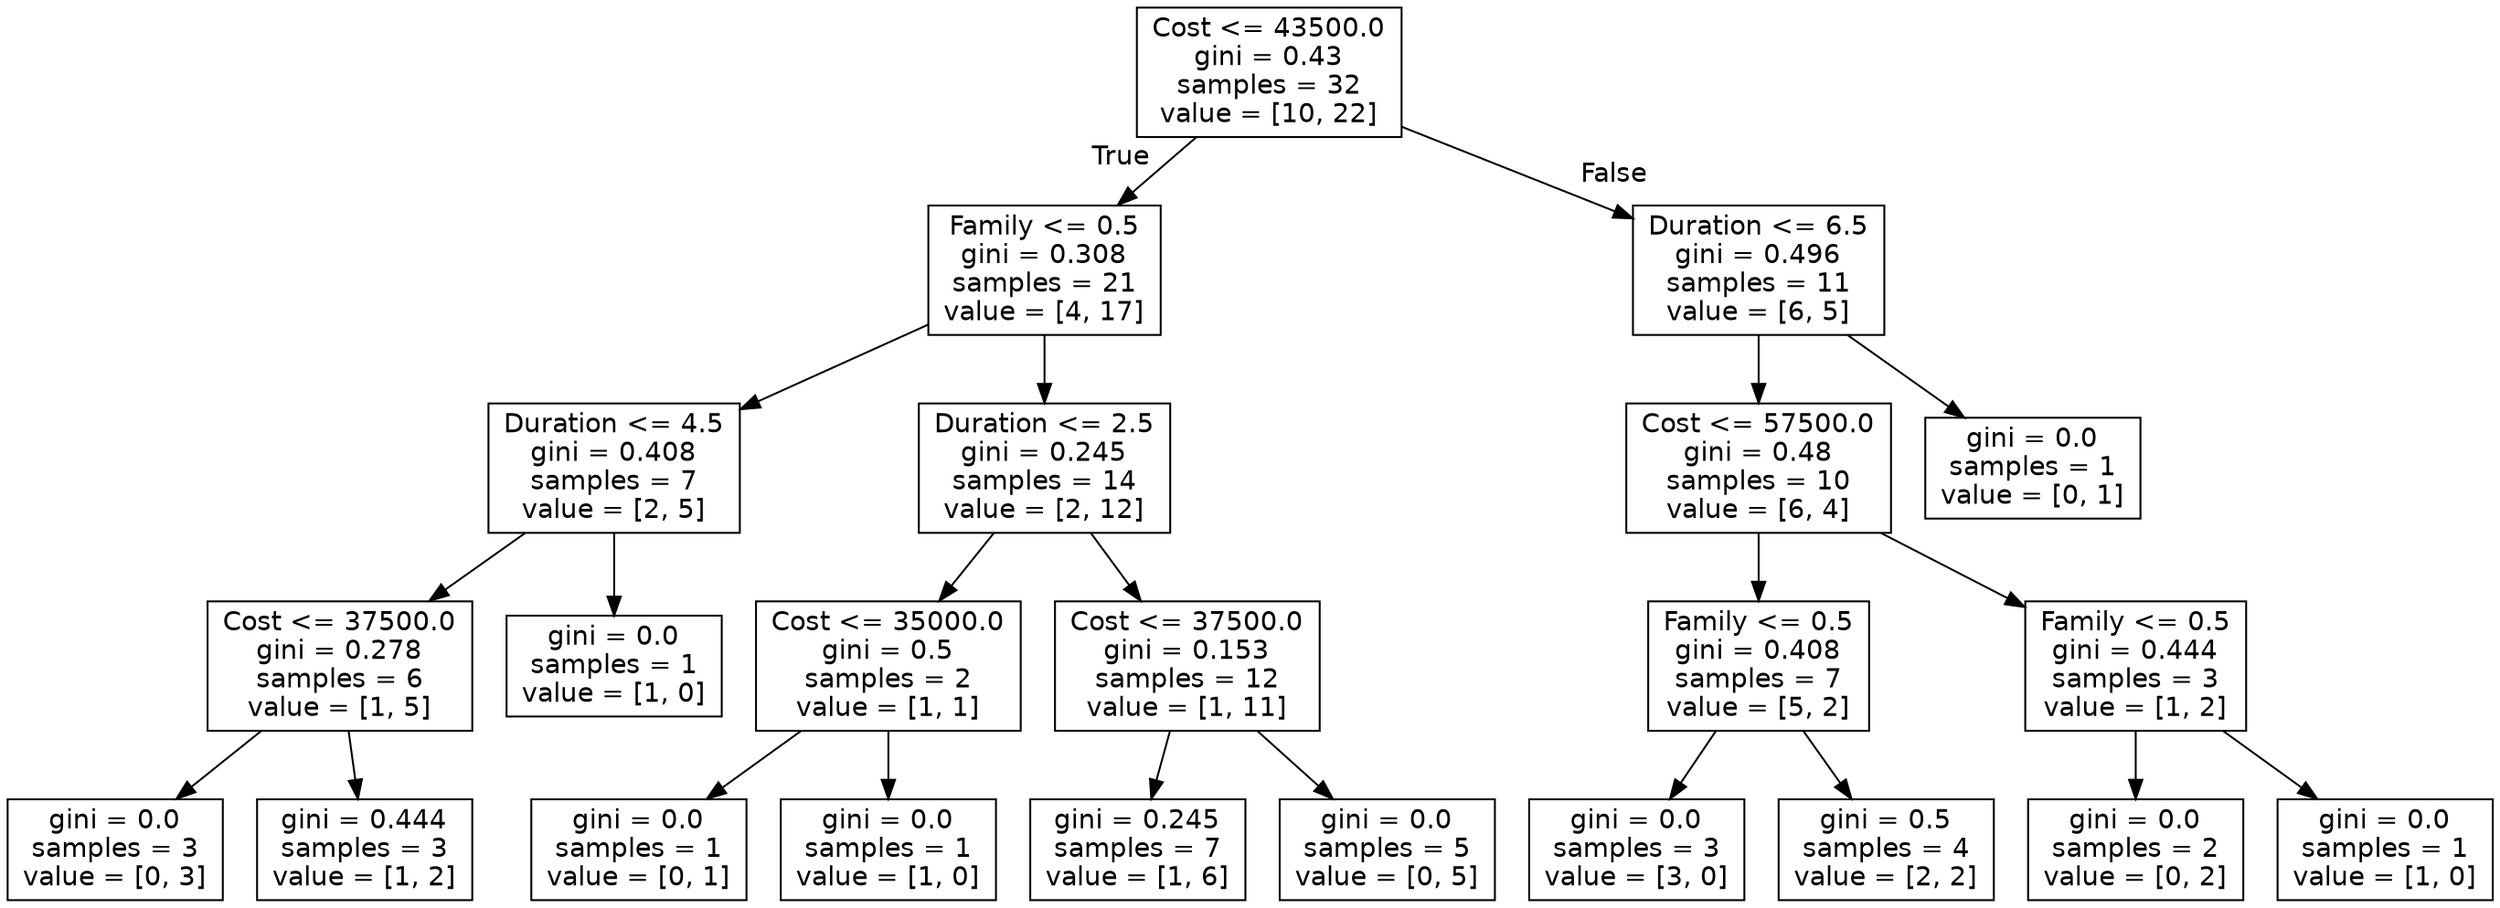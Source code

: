 digraph Tree {
node [shape=box, fontname="helvetica"] ;
edge [fontname="helvetica"] ;
0 [label="Cost <= 43500.0\ngini = 0.43\nsamples = 32\nvalue = [10, 22]"] ;
1 [label="Family <= 0.5\ngini = 0.308\nsamples = 21\nvalue = [4, 17]"] ;
0 -> 1 [labeldistance=2.5, labelangle=45, headlabel="True"] ;
2 [label="Duration <= 4.5\ngini = 0.408\nsamples = 7\nvalue = [2, 5]"] ;
1 -> 2 ;
3 [label="Cost <= 37500.0\ngini = 0.278\nsamples = 6\nvalue = [1, 5]"] ;
2 -> 3 ;
4 [label="gini = 0.0\nsamples = 3\nvalue = [0, 3]"] ;
3 -> 4 ;
5 [label="gini = 0.444\nsamples = 3\nvalue = [1, 2]"] ;
3 -> 5 ;
6 [label="gini = 0.0\nsamples = 1\nvalue = [1, 0]"] ;
2 -> 6 ;
7 [label="Duration <= 2.5\ngini = 0.245\nsamples = 14\nvalue = [2, 12]"] ;
1 -> 7 ;
8 [label="Cost <= 35000.0\ngini = 0.5\nsamples = 2\nvalue = [1, 1]"] ;
7 -> 8 ;
9 [label="gini = 0.0\nsamples = 1\nvalue = [0, 1]"] ;
8 -> 9 ;
10 [label="gini = 0.0\nsamples = 1\nvalue = [1, 0]"] ;
8 -> 10 ;
11 [label="Cost <= 37500.0\ngini = 0.153\nsamples = 12\nvalue = [1, 11]"] ;
7 -> 11 ;
12 [label="gini = 0.245\nsamples = 7\nvalue = [1, 6]"] ;
11 -> 12 ;
13 [label="gini = 0.0\nsamples = 5\nvalue = [0, 5]"] ;
11 -> 13 ;
14 [label="Duration <= 6.5\ngini = 0.496\nsamples = 11\nvalue = [6, 5]"] ;
0 -> 14 [labeldistance=2.5, labelangle=-45, headlabel="False"] ;
15 [label="Cost <= 57500.0\ngini = 0.48\nsamples = 10\nvalue = [6, 4]"] ;
14 -> 15 ;
16 [label="Family <= 0.5\ngini = 0.408\nsamples = 7\nvalue = [5, 2]"] ;
15 -> 16 ;
17 [label="gini = 0.0\nsamples = 3\nvalue = [3, 0]"] ;
16 -> 17 ;
18 [label="gini = 0.5\nsamples = 4\nvalue = [2, 2]"] ;
16 -> 18 ;
19 [label="Family <= 0.5\ngini = 0.444\nsamples = 3\nvalue = [1, 2]"] ;
15 -> 19 ;
20 [label="gini = 0.0\nsamples = 2\nvalue = [0, 2]"] ;
19 -> 20 ;
21 [label="gini = 0.0\nsamples = 1\nvalue = [1, 0]"] ;
19 -> 21 ;
22 [label="gini = 0.0\nsamples = 1\nvalue = [0, 1]"] ;
14 -> 22 ;
}